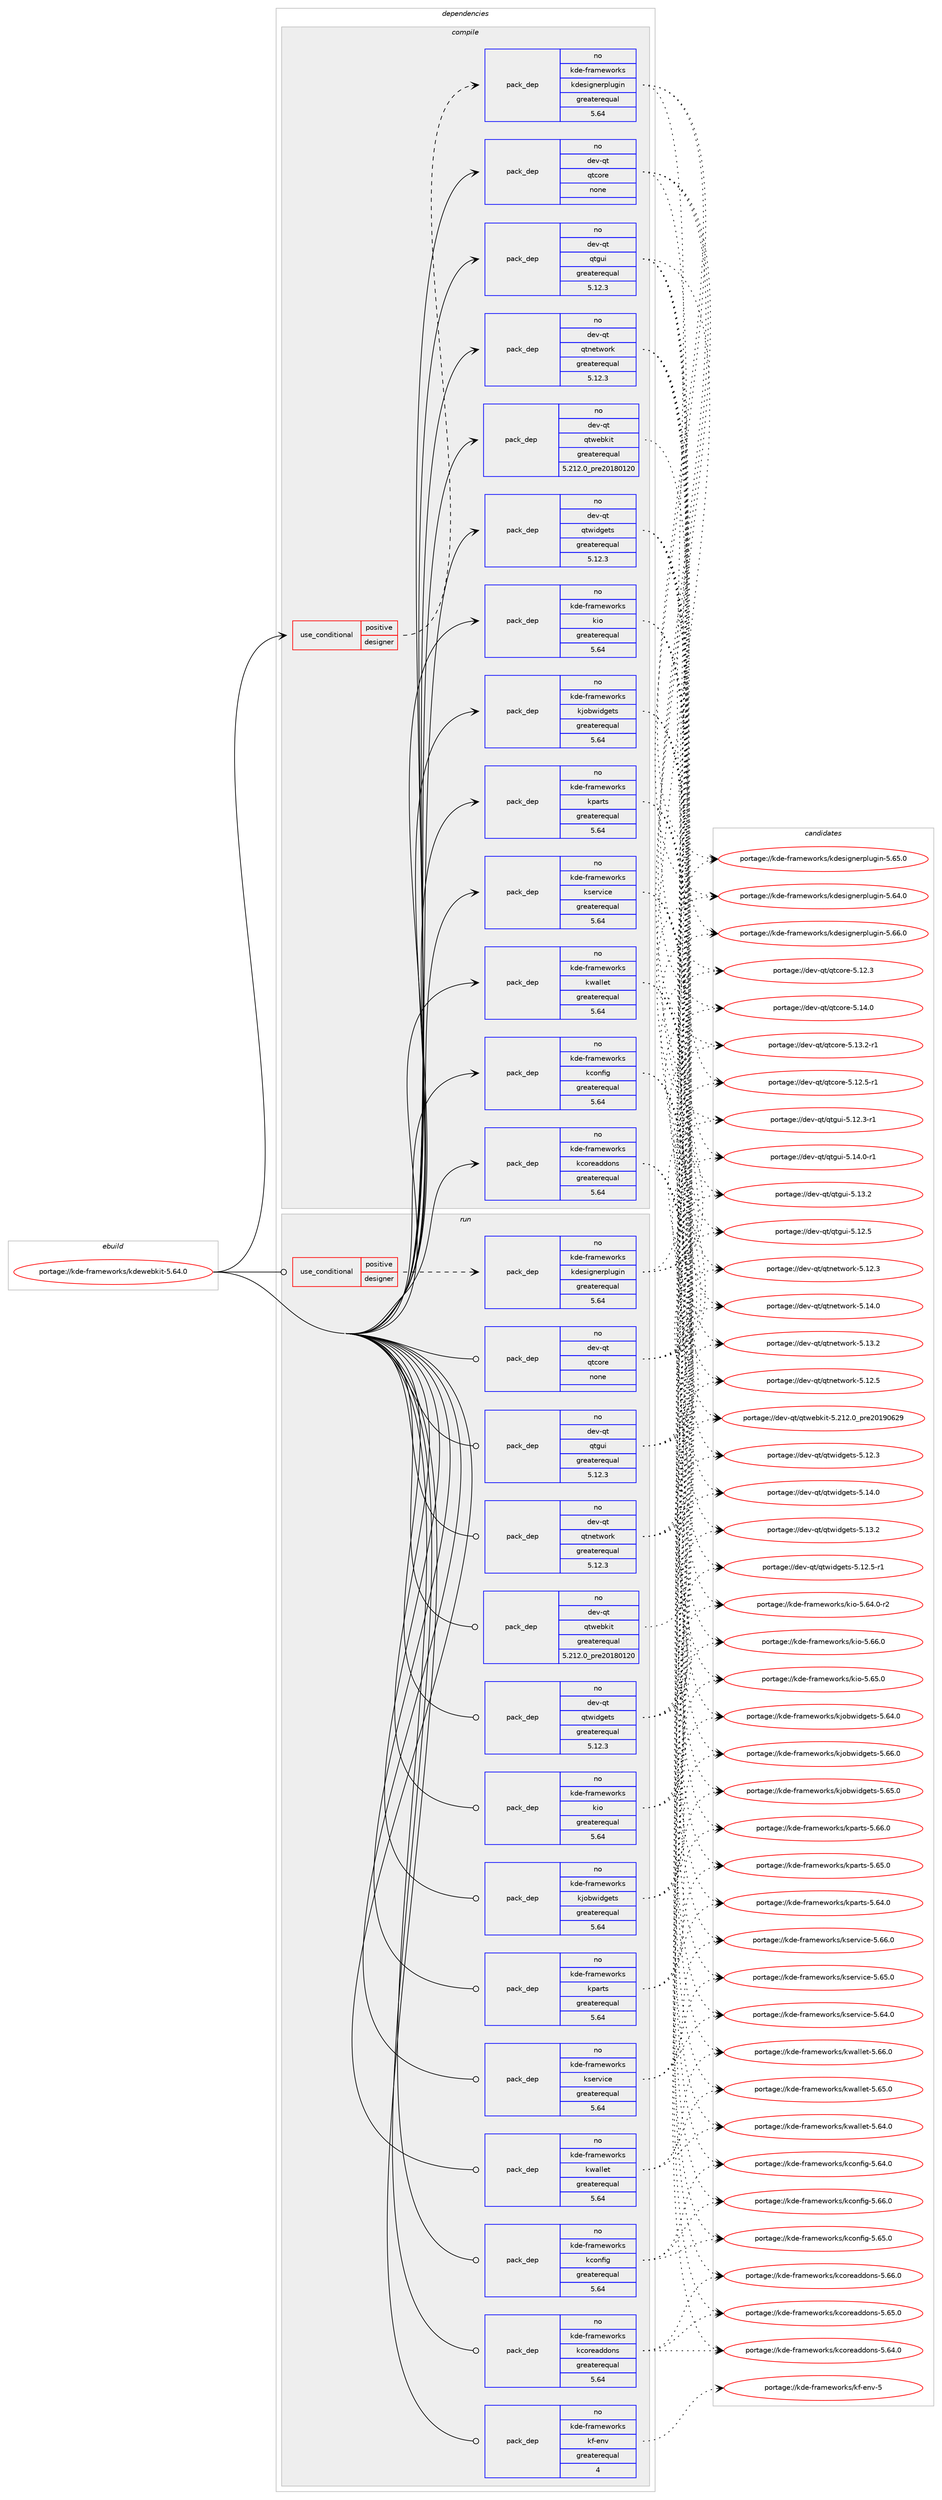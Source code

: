 digraph prolog {

# *************
# Graph options
# *************

newrank=true;
concentrate=true;
compound=true;
graph [rankdir=LR,fontname=Helvetica,fontsize=10,ranksep=1.5];#, ranksep=2.5, nodesep=0.2];
edge  [arrowhead=vee];
node  [fontname=Helvetica,fontsize=10];

# **********
# The ebuild
# **********

subgraph cluster_leftcol {
color=gray;
rank=same;
label=<<i>ebuild</i>>;
id [label="portage://kde-frameworks/kdewebkit-5.64.0", color=red, width=4, href="../kde-frameworks/kdewebkit-5.64.0.svg"];
}

# ****************
# The dependencies
# ****************

subgraph cluster_midcol {
color=gray;
label=<<i>dependencies</i>>;
subgraph cluster_compile {
fillcolor="#eeeeee";
style=filled;
label=<<i>compile</i>>;
subgraph cond55826 {
dependency249006 [label=<<TABLE BORDER="0" CELLBORDER="1" CELLSPACING="0" CELLPADDING="4"><TR><TD ROWSPAN="3" CELLPADDING="10">use_conditional</TD></TR><TR><TD>positive</TD></TR><TR><TD>designer</TD></TR></TABLE>>, shape=none, color=red];
subgraph pack189365 {
dependency249007 [label=<<TABLE BORDER="0" CELLBORDER="1" CELLSPACING="0" CELLPADDING="4" WIDTH="220"><TR><TD ROWSPAN="6" CELLPADDING="30">pack_dep</TD></TR><TR><TD WIDTH="110">no</TD></TR><TR><TD>kde-frameworks</TD></TR><TR><TD>kdesignerplugin</TD></TR><TR><TD>greaterequal</TD></TR><TR><TD>5.64</TD></TR></TABLE>>, shape=none, color=blue];
}
dependency249006:e -> dependency249007:w [weight=20,style="dashed",arrowhead="vee"];
}
id:e -> dependency249006:w [weight=20,style="solid",arrowhead="vee"];
subgraph pack189366 {
dependency249008 [label=<<TABLE BORDER="0" CELLBORDER="1" CELLSPACING="0" CELLPADDING="4" WIDTH="220"><TR><TD ROWSPAN="6" CELLPADDING="30">pack_dep</TD></TR><TR><TD WIDTH="110">no</TD></TR><TR><TD>dev-qt</TD></TR><TR><TD>qtcore</TD></TR><TR><TD>none</TD></TR><TR><TD></TD></TR></TABLE>>, shape=none, color=blue];
}
id:e -> dependency249008:w [weight=20,style="solid",arrowhead="vee"];
subgraph pack189367 {
dependency249009 [label=<<TABLE BORDER="0" CELLBORDER="1" CELLSPACING="0" CELLPADDING="4" WIDTH="220"><TR><TD ROWSPAN="6" CELLPADDING="30">pack_dep</TD></TR><TR><TD WIDTH="110">no</TD></TR><TR><TD>dev-qt</TD></TR><TR><TD>qtgui</TD></TR><TR><TD>greaterequal</TD></TR><TR><TD>5.12.3</TD></TR></TABLE>>, shape=none, color=blue];
}
id:e -> dependency249009:w [weight=20,style="solid",arrowhead="vee"];
subgraph pack189368 {
dependency249010 [label=<<TABLE BORDER="0" CELLBORDER="1" CELLSPACING="0" CELLPADDING="4" WIDTH="220"><TR><TD ROWSPAN="6" CELLPADDING="30">pack_dep</TD></TR><TR><TD WIDTH="110">no</TD></TR><TR><TD>dev-qt</TD></TR><TR><TD>qtnetwork</TD></TR><TR><TD>greaterequal</TD></TR><TR><TD>5.12.3</TD></TR></TABLE>>, shape=none, color=blue];
}
id:e -> dependency249010:w [weight=20,style="solid",arrowhead="vee"];
subgraph pack189369 {
dependency249011 [label=<<TABLE BORDER="0" CELLBORDER="1" CELLSPACING="0" CELLPADDING="4" WIDTH="220"><TR><TD ROWSPAN="6" CELLPADDING="30">pack_dep</TD></TR><TR><TD WIDTH="110">no</TD></TR><TR><TD>dev-qt</TD></TR><TR><TD>qtwebkit</TD></TR><TR><TD>greaterequal</TD></TR><TR><TD>5.212.0_pre20180120</TD></TR></TABLE>>, shape=none, color=blue];
}
id:e -> dependency249011:w [weight=20,style="solid",arrowhead="vee"];
subgraph pack189370 {
dependency249012 [label=<<TABLE BORDER="0" CELLBORDER="1" CELLSPACING="0" CELLPADDING="4" WIDTH="220"><TR><TD ROWSPAN="6" CELLPADDING="30">pack_dep</TD></TR><TR><TD WIDTH="110">no</TD></TR><TR><TD>dev-qt</TD></TR><TR><TD>qtwidgets</TD></TR><TR><TD>greaterequal</TD></TR><TR><TD>5.12.3</TD></TR></TABLE>>, shape=none, color=blue];
}
id:e -> dependency249012:w [weight=20,style="solid",arrowhead="vee"];
subgraph pack189371 {
dependency249013 [label=<<TABLE BORDER="0" CELLBORDER="1" CELLSPACING="0" CELLPADDING="4" WIDTH="220"><TR><TD ROWSPAN="6" CELLPADDING="30">pack_dep</TD></TR><TR><TD WIDTH="110">no</TD></TR><TR><TD>kde-frameworks</TD></TR><TR><TD>kconfig</TD></TR><TR><TD>greaterequal</TD></TR><TR><TD>5.64</TD></TR></TABLE>>, shape=none, color=blue];
}
id:e -> dependency249013:w [weight=20,style="solid",arrowhead="vee"];
subgraph pack189372 {
dependency249014 [label=<<TABLE BORDER="0" CELLBORDER="1" CELLSPACING="0" CELLPADDING="4" WIDTH="220"><TR><TD ROWSPAN="6" CELLPADDING="30">pack_dep</TD></TR><TR><TD WIDTH="110">no</TD></TR><TR><TD>kde-frameworks</TD></TR><TR><TD>kcoreaddons</TD></TR><TR><TD>greaterequal</TD></TR><TR><TD>5.64</TD></TR></TABLE>>, shape=none, color=blue];
}
id:e -> dependency249014:w [weight=20,style="solid",arrowhead="vee"];
subgraph pack189373 {
dependency249015 [label=<<TABLE BORDER="0" CELLBORDER="1" CELLSPACING="0" CELLPADDING="4" WIDTH="220"><TR><TD ROWSPAN="6" CELLPADDING="30">pack_dep</TD></TR><TR><TD WIDTH="110">no</TD></TR><TR><TD>kde-frameworks</TD></TR><TR><TD>kio</TD></TR><TR><TD>greaterequal</TD></TR><TR><TD>5.64</TD></TR></TABLE>>, shape=none, color=blue];
}
id:e -> dependency249015:w [weight=20,style="solid",arrowhead="vee"];
subgraph pack189374 {
dependency249016 [label=<<TABLE BORDER="0" CELLBORDER="1" CELLSPACING="0" CELLPADDING="4" WIDTH="220"><TR><TD ROWSPAN="6" CELLPADDING="30">pack_dep</TD></TR><TR><TD WIDTH="110">no</TD></TR><TR><TD>kde-frameworks</TD></TR><TR><TD>kjobwidgets</TD></TR><TR><TD>greaterequal</TD></TR><TR><TD>5.64</TD></TR></TABLE>>, shape=none, color=blue];
}
id:e -> dependency249016:w [weight=20,style="solid",arrowhead="vee"];
subgraph pack189375 {
dependency249017 [label=<<TABLE BORDER="0" CELLBORDER="1" CELLSPACING="0" CELLPADDING="4" WIDTH="220"><TR><TD ROWSPAN="6" CELLPADDING="30">pack_dep</TD></TR><TR><TD WIDTH="110">no</TD></TR><TR><TD>kde-frameworks</TD></TR><TR><TD>kparts</TD></TR><TR><TD>greaterequal</TD></TR><TR><TD>5.64</TD></TR></TABLE>>, shape=none, color=blue];
}
id:e -> dependency249017:w [weight=20,style="solid",arrowhead="vee"];
subgraph pack189376 {
dependency249018 [label=<<TABLE BORDER="0" CELLBORDER="1" CELLSPACING="0" CELLPADDING="4" WIDTH="220"><TR><TD ROWSPAN="6" CELLPADDING="30">pack_dep</TD></TR><TR><TD WIDTH="110">no</TD></TR><TR><TD>kde-frameworks</TD></TR><TR><TD>kservice</TD></TR><TR><TD>greaterequal</TD></TR><TR><TD>5.64</TD></TR></TABLE>>, shape=none, color=blue];
}
id:e -> dependency249018:w [weight=20,style="solid",arrowhead="vee"];
subgraph pack189377 {
dependency249019 [label=<<TABLE BORDER="0" CELLBORDER="1" CELLSPACING="0" CELLPADDING="4" WIDTH="220"><TR><TD ROWSPAN="6" CELLPADDING="30">pack_dep</TD></TR><TR><TD WIDTH="110">no</TD></TR><TR><TD>kde-frameworks</TD></TR><TR><TD>kwallet</TD></TR><TR><TD>greaterequal</TD></TR><TR><TD>5.64</TD></TR></TABLE>>, shape=none, color=blue];
}
id:e -> dependency249019:w [weight=20,style="solid",arrowhead="vee"];
}
subgraph cluster_compileandrun {
fillcolor="#eeeeee";
style=filled;
label=<<i>compile and run</i>>;
}
subgraph cluster_run {
fillcolor="#eeeeee";
style=filled;
label=<<i>run</i>>;
subgraph cond55827 {
dependency249020 [label=<<TABLE BORDER="0" CELLBORDER="1" CELLSPACING="0" CELLPADDING="4"><TR><TD ROWSPAN="3" CELLPADDING="10">use_conditional</TD></TR><TR><TD>positive</TD></TR><TR><TD>designer</TD></TR></TABLE>>, shape=none, color=red];
subgraph pack189378 {
dependency249021 [label=<<TABLE BORDER="0" CELLBORDER="1" CELLSPACING="0" CELLPADDING="4" WIDTH="220"><TR><TD ROWSPAN="6" CELLPADDING="30">pack_dep</TD></TR><TR><TD WIDTH="110">no</TD></TR><TR><TD>kde-frameworks</TD></TR><TR><TD>kdesignerplugin</TD></TR><TR><TD>greaterequal</TD></TR><TR><TD>5.64</TD></TR></TABLE>>, shape=none, color=blue];
}
dependency249020:e -> dependency249021:w [weight=20,style="dashed",arrowhead="vee"];
}
id:e -> dependency249020:w [weight=20,style="solid",arrowhead="odot"];
subgraph pack189379 {
dependency249022 [label=<<TABLE BORDER="0" CELLBORDER="1" CELLSPACING="0" CELLPADDING="4" WIDTH="220"><TR><TD ROWSPAN="6" CELLPADDING="30">pack_dep</TD></TR><TR><TD WIDTH="110">no</TD></TR><TR><TD>dev-qt</TD></TR><TR><TD>qtcore</TD></TR><TR><TD>none</TD></TR><TR><TD></TD></TR></TABLE>>, shape=none, color=blue];
}
id:e -> dependency249022:w [weight=20,style="solid",arrowhead="odot"];
subgraph pack189380 {
dependency249023 [label=<<TABLE BORDER="0" CELLBORDER="1" CELLSPACING="0" CELLPADDING="4" WIDTH="220"><TR><TD ROWSPAN="6" CELLPADDING="30">pack_dep</TD></TR><TR><TD WIDTH="110">no</TD></TR><TR><TD>dev-qt</TD></TR><TR><TD>qtgui</TD></TR><TR><TD>greaterequal</TD></TR><TR><TD>5.12.3</TD></TR></TABLE>>, shape=none, color=blue];
}
id:e -> dependency249023:w [weight=20,style="solid",arrowhead="odot"];
subgraph pack189381 {
dependency249024 [label=<<TABLE BORDER="0" CELLBORDER="1" CELLSPACING="0" CELLPADDING="4" WIDTH="220"><TR><TD ROWSPAN="6" CELLPADDING="30">pack_dep</TD></TR><TR><TD WIDTH="110">no</TD></TR><TR><TD>dev-qt</TD></TR><TR><TD>qtnetwork</TD></TR><TR><TD>greaterequal</TD></TR><TR><TD>5.12.3</TD></TR></TABLE>>, shape=none, color=blue];
}
id:e -> dependency249024:w [weight=20,style="solid",arrowhead="odot"];
subgraph pack189382 {
dependency249025 [label=<<TABLE BORDER="0" CELLBORDER="1" CELLSPACING="0" CELLPADDING="4" WIDTH="220"><TR><TD ROWSPAN="6" CELLPADDING="30">pack_dep</TD></TR><TR><TD WIDTH="110">no</TD></TR><TR><TD>dev-qt</TD></TR><TR><TD>qtwebkit</TD></TR><TR><TD>greaterequal</TD></TR><TR><TD>5.212.0_pre20180120</TD></TR></TABLE>>, shape=none, color=blue];
}
id:e -> dependency249025:w [weight=20,style="solid",arrowhead="odot"];
subgraph pack189383 {
dependency249026 [label=<<TABLE BORDER="0" CELLBORDER="1" CELLSPACING="0" CELLPADDING="4" WIDTH="220"><TR><TD ROWSPAN="6" CELLPADDING="30">pack_dep</TD></TR><TR><TD WIDTH="110">no</TD></TR><TR><TD>dev-qt</TD></TR><TR><TD>qtwidgets</TD></TR><TR><TD>greaterequal</TD></TR><TR><TD>5.12.3</TD></TR></TABLE>>, shape=none, color=blue];
}
id:e -> dependency249026:w [weight=20,style="solid",arrowhead="odot"];
subgraph pack189384 {
dependency249027 [label=<<TABLE BORDER="0" CELLBORDER="1" CELLSPACING="0" CELLPADDING="4" WIDTH="220"><TR><TD ROWSPAN="6" CELLPADDING="30">pack_dep</TD></TR><TR><TD WIDTH="110">no</TD></TR><TR><TD>kde-frameworks</TD></TR><TR><TD>kconfig</TD></TR><TR><TD>greaterequal</TD></TR><TR><TD>5.64</TD></TR></TABLE>>, shape=none, color=blue];
}
id:e -> dependency249027:w [weight=20,style="solid",arrowhead="odot"];
subgraph pack189385 {
dependency249028 [label=<<TABLE BORDER="0" CELLBORDER="1" CELLSPACING="0" CELLPADDING="4" WIDTH="220"><TR><TD ROWSPAN="6" CELLPADDING="30">pack_dep</TD></TR><TR><TD WIDTH="110">no</TD></TR><TR><TD>kde-frameworks</TD></TR><TR><TD>kcoreaddons</TD></TR><TR><TD>greaterequal</TD></TR><TR><TD>5.64</TD></TR></TABLE>>, shape=none, color=blue];
}
id:e -> dependency249028:w [weight=20,style="solid",arrowhead="odot"];
subgraph pack189386 {
dependency249029 [label=<<TABLE BORDER="0" CELLBORDER="1" CELLSPACING="0" CELLPADDING="4" WIDTH="220"><TR><TD ROWSPAN="6" CELLPADDING="30">pack_dep</TD></TR><TR><TD WIDTH="110">no</TD></TR><TR><TD>kde-frameworks</TD></TR><TR><TD>kf-env</TD></TR><TR><TD>greaterequal</TD></TR><TR><TD>4</TD></TR></TABLE>>, shape=none, color=blue];
}
id:e -> dependency249029:w [weight=20,style="solid",arrowhead="odot"];
subgraph pack189387 {
dependency249030 [label=<<TABLE BORDER="0" CELLBORDER="1" CELLSPACING="0" CELLPADDING="4" WIDTH="220"><TR><TD ROWSPAN="6" CELLPADDING="30">pack_dep</TD></TR><TR><TD WIDTH="110">no</TD></TR><TR><TD>kde-frameworks</TD></TR><TR><TD>kio</TD></TR><TR><TD>greaterequal</TD></TR><TR><TD>5.64</TD></TR></TABLE>>, shape=none, color=blue];
}
id:e -> dependency249030:w [weight=20,style="solid",arrowhead="odot"];
subgraph pack189388 {
dependency249031 [label=<<TABLE BORDER="0" CELLBORDER="1" CELLSPACING="0" CELLPADDING="4" WIDTH="220"><TR><TD ROWSPAN="6" CELLPADDING="30">pack_dep</TD></TR><TR><TD WIDTH="110">no</TD></TR><TR><TD>kde-frameworks</TD></TR><TR><TD>kjobwidgets</TD></TR><TR><TD>greaterequal</TD></TR><TR><TD>5.64</TD></TR></TABLE>>, shape=none, color=blue];
}
id:e -> dependency249031:w [weight=20,style="solid",arrowhead="odot"];
subgraph pack189389 {
dependency249032 [label=<<TABLE BORDER="0" CELLBORDER="1" CELLSPACING="0" CELLPADDING="4" WIDTH="220"><TR><TD ROWSPAN="6" CELLPADDING="30">pack_dep</TD></TR><TR><TD WIDTH="110">no</TD></TR><TR><TD>kde-frameworks</TD></TR><TR><TD>kparts</TD></TR><TR><TD>greaterequal</TD></TR><TR><TD>5.64</TD></TR></TABLE>>, shape=none, color=blue];
}
id:e -> dependency249032:w [weight=20,style="solid",arrowhead="odot"];
subgraph pack189390 {
dependency249033 [label=<<TABLE BORDER="0" CELLBORDER="1" CELLSPACING="0" CELLPADDING="4" WIDTH="220"><TR><TD ROWSPAN="6" CELLPADDING="30">pack_dep</TD></TR><TR><TD WIDTH="110">no</TD></TR><TR><TD>kde-frameworks</TD></TR><TR><TD>kservice</TD></TR><TR><TD>greaterequal</TD></TR><TR><TD>5.64</TD></TR></TABLE>>, shape=none, color=blue];
}
id:e -> dependency249033:w [weight=20,style="solid",arrowhead="odot"];
subgraph pack189391 {
dependency249034 [label=<<TABLE BORDER="0" CELLBORDER="1" CELLSPACING="0" CELLPADDING="4" WIDTH="220"><TR><TD ROWSPAN="6" CELLPADDING="30">pack_dep</TD></TR><TR><TD WIDTH="110">no</TD></TR><TR><TD>kde-frameworks</TD></TR><TR><TD>kwallet</TD></TR><TR><TD>greaterequal</TD></TR><TR><TD>5.64</TD></TR></TABLE>>, shape=none, color=blue];
}
id:e -> dependency249034:w [weight=20,style="solid",arrowhead="odot"];
}
}

# **************
# The candidates
# **************

subgraph cluster_choices {
rank=same;
color=gray;
label=<<i>candidates</i>>;

subgraph choice189365 {
color=black;
nodesep=1;
choice10710010145102114971091011191111141071154710710010111510510311010111411210811710310511045534654544648 [label="portage://kde-frameworks/kdesignerplugin-5.66.0", color=red, width=4,href="../kde-frameworks/kdesignerplugin-5.66.0.svg"];
choice10710010145102114971091011191111141071154710710010111510510311010111411210811710310511045534654534648 [label="portage://kde-frameworks/kdesignerplugin-5.65.0", color=red, width=4,href="../kde-frameworks/kdesignerplugin-5.65.0.svg"];
choice10710010145102114971091011191111141071154710710010111510510311010111411210811710310511045534654524648 [label="portage://kde-frameworks/kdesignerplugin-5.64.0", color=red, width=4,href="../kde-frameworks/kdesignerplugin-5.64.0.svg"];
dependency249007:e -> choice10710010145102114971091011191111141071154710710010111510510311010111411210811710310511045534654544648:w [style=dotted,weight="100"];
dependency249007:e -> choice10710010145102114971091011191111141071154710710010111510510311010111411210811710310511045534654534648:w [style=dotted,weight="100"];
dependency249007:e -> choice10710010145102114971091011191111141071154710710010111510510311010111411210811710310511045534654524648:w [style=dotted,weight="100"];
}
subgraph choice189366 {
color=black;
nodesep=1;
choice10010111845113116471131169911111410145534649524648 [label="portage://dev-qt/qtcore-5.14.0", color=red, width=4,href="../dev-qt/qtcore-5.14.0.svg"];
choice100101118451131164711311699111114101455346495146504511449 [label="portage://dev-qt/qtcore-5.13.2-r1", color=red, width=4,href="../dev-qt/qtcore-5.13.2-r1.svg"];
choice100101118451131164711311699111114101455346495046534511449 [label="portage://dev-qt/qtcore-5.12.5-r1", color=red, width=4,href="../dev-qt/qtcore-5.12.5-r1.svg"];
choice10010111845113116471131169911111410145534649504651 [label="portage://dev-qt/qtcore-5.12.3", color=red, width=4,href="../dev-qt/qtcore-5.12.3.svg"];
dependency249008:e -> choice10010111845113116471131169911111410145534649524648:w [style=dotted,weight="100"];
dependency249008:e -> choice100101118451131164711311699111114101455346495146504511449:w [style=dotted,weight="100"];
dependency249008:e -> choice100101118451131164711311699111114101455346495046534511449:w [style=dotted,weight="100"];
dependency249008:e -> choice10010111845113116471131169911111410145534649504651:w [style=dotted,weight="100"];
}
subgraph choice189367 {
color=black;
nodesep=1;
choice1001011184511311647113116103117105455346495246484511449 [label="portage://dev-qt/qtgui-5.14.0-r1", color=red, width=4,href="../dev-qt/qtgui-5.14.0-r1.svg"];
choice100101118451131164711311610311710545534649514650 [label="portage://dev-qt/qtgui-5.13.2", color=red, width=4,href="../dev-qt/qtgui-5.13.2.svg"];
choice100101118451131164711311610311710545534649504653 [label="portage://dev-qt/qtgui-5.12.5", color=red, width=4,href="../dev-qt/qtgui-5.12.5.svg"];
choice1001011184511311647113116103117105455346495046514511449 [label="portage://dev-qt/qtgui-5.12.3-r1", color=red, width=4,href="../dev-qt/qtgui-5.12.3-r1.svg"];
dependency249009:e -> choice1001011184511311647113116103117105455346495246484511449:w [style=dotted,weight="100"];
dependency249009:e -> choice100101118451131164711311610311710545534649514650:w [style=dotted,weight="100"];
dependency249009:e -> choice100101118451131164711311610311710545534649504653:w [style=dotted,weight="100"];
dependency249009:e -> choice1001011184511311647113116103117105455346495046514511449:w [style=dotted,weight="100"];
}
subgraph choice189368 {
color=black;
nodesep=1;
choice100101118451131164711311611010111611911111410745534649524648 [label="portage://dev-qt/qtnetwork-5.14.0", color=red, width=4,href="../dev-qt/qtnetwork-5.14.0.svg"];
choice100101118451131164711311611010111611911111410745534649514650 [label="portage://dev-qt/qtnetwork-5.13.2", color=red, width=4,href="../dev-qt/qtnetwork-5.13.2.svg"];
choice100101118451131164711311611010111611911111410745534649504653 [label="portage://dev-qt/qtnetwork-5.12.5", color=red, width=4,href="../dev-qt/qtnetwork-5.12.5.svg"];
choice100101118451131164711311611010111611911111410745534649504651 [label="portage://dev-qt/qtnetwork-5.12.3", color=red, width=4,href="../dev-qt/qtnetwork-5.12.3.svg"];
dependency249010:e -> choice100101118451131164711311611010111611911111410745534649524648:w [style=dotted,weight="100"];
dependency249010:e -> choice100101118451131164711311611010111611911111410745534649514650:w [style=dotted,weight="100"];
dependency249010:e -> choice100101118451131164711311611010111611911111410745534649504653:w [style=dotted,weight="100"];
dependency249010:e -> choice100101118451131164711311611010111611911111410745534649504651:w [style=dotted,weight="100"];
}
subgraph choice189369 {
color=black;
nodesep=1;
choice1001011184511311647113116119101981071051164553465049504648951121141015048495748545057 [label="portage://dev-qt/qtwebkit-5.212.0_pre20190629", color=red, width=4,href="../dev-qt/qtwebkit-5.212.0_pre20190629.svg"];
dependency249011:e -> choice1001011184511311647113116119101981071051164553465049504648951121141015048495748545057:w [style=dotted,weight="100"];
}
subgraph choice189370 {
color=black;
nodesep=1;
choice100101118451131164711311611910510010310111611545534649524648 [label="portage://dev-qt/qtwidgets-5.14.0", color=red, width=4,href="../dev-qt/qtwidgets-5.14.0.svg"];
choice100101118451131164711311611910510010310111611545534649514650 [label="portage://dev-qt/qtwidgets-5.13.2", color=red, width=4,href="../dev-qt/qtwidgets-5.13.2.svg"];
choice1001011184511311647113116119105100103101116115455346495046534511449 [label="portage://dev-qt/qtwidgets-5.12.5-r1", color=red, width=4,href="../dev-qt/qtwidgets-5.12.5-r1.svg"];
choice100101118451131164711311611910510010310111611545534649504651 [label="portage://dev-qt/qtwidgets-5.12.3", color=red, width=4,href="../dev-qt/qtwidgets-5.12.3.svg"];
dependency249012:e -> choice100101118451131164711311611910510010310111611545534649524648:w [style=dotted,weight="100"];
dependency249012:e -> choice100101118451131164711311611910510010310111611545534649514650:w [style=dotted,weight="100"];
dependency249012:e -> choice1001011184511311647113116119105100103101116115455346495046534511449:w [style=dotted,weight="100"];
dependency249012:e -> choice100101118451131164711311611910510010310111611545534649504651:w [style=dotted,weight="100"];
}
subgraph choice189371 {
color=black;
nodesep=1;
choice1071001014510211497109101119111114107115471079911111010210510345534654544648 [label="portage://kde-frameworks/kconfig-5.66.0", color=red, width=4,href="../kde-frameworks/kconfig-5.66.0.svg"];
choice1071001014510211497109101119111114107115471079911111010210510345534654534648 [label="portage://kde-frameworks/kconfig-5.65.0", color=red, width=4,href="../kde-frameworks/kconfig-5.65.0.svg"];
choice1071001014510211497109101119111114107115471079911111010210510345534654524648 [label="portage://kde-frameworks/kconfig-5.64.0", color=red, width=4,href="../kde-frameworks/kconfig-5.64.0.svg"];
dependency249013:e -> choice1071001014510211497109101119111114107115471079911111010210510345534654544648:w [style=dotted,weight="100"];
dependency249013:e -> choice1071001014510211497109101119111114107115471079911111010210510345534654534648:w [style=dotted,weight="100"];
dependency249013:e -> choice1071001014510211497109101119111114107115471079911111010210510345534654524648:w [style=dotted,weight="100"];
}
subgraph choice189372 {
color=black;
nodesep=1;
choice107100101451021149710910111911111410711547107991111141019710010011111011545534654544648 [label="portage://kde-frameworks/kcoreaddons-5.66.0", color=red, width=4,href="../kde-frameworks/kcoreaddons-5.66.0.svg"];
choice107100101451021149710910111911111410711547107991111141019710010011111011545534654534648 [label="portage://kde-frameworks/kcoreaddons-5.65.0", color=red, width=4,href="../kde-frameworks/kcoreaddons-5.65.0.svg"];
choice107100101451021149710910111911111410711547107991111141019710010011111011545534654524648 [label="portage://kde-frameworks/kcoreaddons-5.64.0", color=red, width=4,href="../kde-frameworks/kcoreaddons-5.64.0.svg"];
dependency249014:e -> choice107100101451021149710910111911111410711547107991111141019710010011111011545534654544648:w [style=dotted,weight="100"];
dependency249014:e -> choice107100101451021149710910111911111410711547107991111141019710010011111011545534654534648:w [style=dotted,weight="100"];
dependency249014:e -> choice107100101451021149710910111911111410711547107991111141019710010011111011545534654524648:w [style=dotted,weight="100"];
}
subgraph choice189373 {
color=black;
nodesep=1;
choice10710010145102114971091011191111141071154710710511145534654544648 [label="portage://kde-frameworks/kio-5.66.0", color=red, width=4,href="../kde-frameworks/kio-5.66.0.svg"];
choice10710010145102114971091011191111141071154710710511145534654534648 [label="portage://kde-frameworks/kio-5.65.0", color=red, width=4,href="../kde-frameworks/kio-5.65.0.svg"];
choice107100101451021149710910111911111410711547107105111455346545246484511450 [label="portage://kde-frameworks/kio-5.64.0-r2", color=red, width=4,href="../kde-frameworks/kio-5.64.0-r2.svg"];
dependency249015:e -> choice10710010145102114971091011191111141071154710710511145534654544648:w [style=dotted,weight="100"];
dependency249015:e -> choice10710010145102114971091011191111141071154710710511145534654534648:w [style=dotted,weight="100"];
dependency249015:e -> choice107100101451021149710910111911111410711547107105111455346545246484511450:w [style=dotted,weight="100"];
}
subgraph choice189374 {
color=black;
nodesep=1;
choice1071001014510211497109101119111114107115471071061119811910510010310111611545534654544648 [label="portage://kde-frameworks/kjobwidgets-5.66.0", color=red, width=4,href="../kde-frameworks/kjobwidgets-5.66.0.svg"];
choice1071001014510211497109101119111114107115471071061119811910510010310111611545534654534648 [label="portage://kde-frameworks/kjobwidgets-5.65.0", color=red, width=4,href="../kde-frameworks/kjobwidgets-5.65.0.svg"];
choice1071001014510211497109101119111114107115471071061119811910510010310111611545534654524648 [label="portage://kde-frameworks/kjobwidgets-5.64.0", color=red, width=4,href="../kde-frameworks/kjobwidgets-5.64.0.svg"];
dependency249016:e -> choice1071001014510211497109101119111114107115471071061119811910510010310111611545534654544648:w [style=dotted,weight="100"];
dependency249016:e -> choice1071001014510211497109101119111114107115471071061119811910510010310111611545534654534648:w [style=dotted,weight="100"];
dependency249016:e -> choice1071001014510211497109101119111114107115471071061119811910510010310111611545534654524648:w [style=dotted,weight="100"];
}
subgraph choice189375 {
color=black;
nodesep=1;
choice1071001014510211497109101119111114107115471071129711411611545534654544648 [label="portage://kde-frameworks/kparts-5.66.0", color=red, width=4,href="../kde-frameworks/kparts-5.66.0.svg"];
choice1071001014510211497109101119111114107115471071129711411611545534654534648 [label="portage://kde-frameworks/kparts-5.65.0", color=red, width=4,href="../kde-frameworks/kparts-5.65.0.svg"];
choice1071001014510211497109101119111114107115471071129711411611545534654524648 [label="portage://kde-frameworks/kparts-5.64.0", color=red, width=4,href="../kde-frameworks/kparts-5.64.0.svg"];
dependency249017:e -> choice1071001014510211497109101119111114107115471071129711411611545534654544648:w [style=dotted,weight="100"];
dependency249017:e -> choice1071001014510211497109101119111114107115471071129711411611545534654534648:w [style=dotted,weight="100"];
dependency249017:e -> choice1071001014510211497109101119111114107115471071129711411611545534654524648:w [style=dotted,weight="100"];
}
subgraph choice189376 {
color=black;
nodesep=1;
choice1071001014510211497109101119111114107115471071151011141181059910145534654544648 [label="portage://kde-frameworks/kservice-5.66.0", color=red, width=4,href="../kde-frameworks/kservice-5.66.0.svg"];
choice1071001014510211497109101119111114107115471071151011141181059910145534654534648 [label="portage://kde-frameworks/kservice-5.65.0", color=red, width=4,href="../kde-frameworks/kservice-5.65.0.svg"];
choice1071001014510211497109101119111114107115471071151011141181059910145534654524648 [label="portage://kde-frameworks/kservice-5.64.0", color=red, width=4,href="../kde-frameworks/kservice-5.64.0.svg"];
dependency249018:e -> choice1071001014510211497109101119111114107115471071151011141181059910145534654544648:w [style=dotted,weight="100"];
dependency249018:e -> choice1071001014510211497109101119111114107115471071151011141181059910145534654534648:w [style=dotted,weight="100"];
dependency249018:e -> choice1071001014510211497109101119111114107115471071151011141181059910145534654524648:w [style=dotted,weight="100"];
}
subgraph choice189377 {
color=black;
nodesep=1;
choice1071001014510211497109101119111114107115471071199710810810111645534654544648 [label="portage://kde-frameworks/kwallet-5.66.0", color=red, width=4,href="../kde-frameworks/kwallet-5.66.0.svg"];
choice1071001014510211497109101119111114107115471071199710810810111645534654534648 [label="portage://kde-frameworks/kwallet-5.65.0", color=red, width=4,href="../kde-frameworks/kwallet-5.65.0.svg"];
choice1071001014510211497109101119111114107115471071199710810810111645534654524648 [label="portage://kde-frameworks/kwallet-5.64.0", color=red, width=4,href="../kde-frameworks/kwallet-5.64.0.svg"];
dependency249019:e -> choice1071001014510211497109101119111114107115471071199710810810111645534654544648:w [style=dotted,weight="100"];
dependency249019:e -> choice1071001014510211497109101119111114107115471071199710810810111645534654534648:w [style=dotted,weight="100"];
dependency249019:e -> choice1071001014510211497109101119111114107115471071199710810810111645534654524648:w [style=dotted,weight="100"];
}
subgraph choice189378 {
color=black;
nodesep=1;
choice10710010145102114971091011191111141071154710710010111510510311010111411210811710310511045534654544648 [label="portage://kde-frameworks/kdesignerplugin-5.66.0", color=red, width=4,href="../kde-frameworks/kdesignerplugin-5.66.0.svg"];
choice10710010145102114971091011191111141071154710710010111510510311010111411210811710310511045534654534648 [label="portage://kde-frameworks/kdesignerplugin-5.65.0", color=red, width=4,href="../kde-frameworks/kdesignerplugin-5.65.0.svg"];
choice10710010145102114971091011191111141071154710710010111510510311010111411210811710310511045534654524648 [label="portage://kde-frameworks/kdesignerplugin-5.64.0", color=red, width=4,href="../kde-frameworks/kdesignerplugin-5.64.0.svg"];
dependency249021:e -> choice10710010145102114971091011191111141071154710710010111510510311010111411210811710310511045534654544648:w [style=dotted,weight="100"];
dependency249021:e -> choice10710010145102114971091011191111141071154710710010111510510311010111411210811710310511045534654534648:w [style=dotted,weight="100"];
dependency249021:e -> choice10710010145102114971091011191111141071154710710010111510510311010111411210811710310511045534654524648:w [style=dotted,weight="100"];
}
subgraph choice189379 {
color=black;
nodesep=1;
choice10010111845113116471131169911111410145534649524648 [label="portage://dev-qt/qtcore-5.14.0", color=red, width=4,href="../dev-qt/qtcore-5.14.0.svg"];
choice100101118451131164711311699111114101455346495146504511449 [label="portage://dev-qt/qtcore-5.13.2-r1", color=red, width=4,href="../dev-qt/qtcore-5.13.2-r1.svg"];
choice100101118451131164711311699111114101455346495046534511449 [label="portage://dev-qt/qtcore-5.12.5-r1", color=red, width=4,href="../dev-qt/qtcore-5.12.5-r1.svg"];
choice10010111845113116471131169911111410145534649504651 [label="portage://dev-qt/qtcore-5.12.3", color=red, width=4,href="../dev-qt/qtcore-5.12.3.svg"];
dependency249022:e -> choice10010111845113116471131169911111410145534649524648:w [style=dotted,weight="100"];
dependency249022:e -> choice100101118451131164711311699111114101455346495146504511449:w [style=dotted,weight="100"];
dependency249022:e -> choice100101118451131164711311699111114101455346495046534511449:w [style=dotted,weight="100"];
dependency249022:e -> choice10010111845113116471131169911111410145534649504651:w [style=dotted,weight="100"];
}
subgraph choice189380 {
color=black;
nodesep=1;
choice1001011184511311647113116103117105455346495246484511449 [label="portage://dev-qt/qtgui-5.14.0-r1", color=red, width=4,href="../dev-qt/qtgui-5.14.0-r1.svg"];
choice100101118451131164711311610311710545534649514650 [label="portage://dev-qt/qtgui-5.13.2", color=red, width=4,href="../dev-qt/qtgui-5.13.2.svg"];
choice100101118451131164711311610311710545534649504653 [label="portage://dev-qt/qtgui-5.12.5", color=red, width=4,href="../dev-qt/qtgui-5.12.5.svg"];
choice1001011184511311647113116103117105455346495046514511449 [label="portage://dev-qt/qtgui-5.12.3-r1", color=red, width=4,href="../dev-qt/qtgui-5.12.3-r1.svg"];
dependency249023:e -> choice1001011184511311647113116103117105455346495246484511449:w [style=dotted,weight="100"];
dependency249023:e -> choice100101118451131164711311610311710545534649514650:w [style=dotted,weight="100"];
dependency249023:e -> choice100101118451131164711311610311710545534649504653:w [style=dotted,weight="100"];
dependency249023:e -> choice1001011184511311647113116103117105455346495046514511449:w [style=dotted,weight="100"];
}
subgraph choice189381 {
color=black;
nodesep=1;
choice100101118451131164711311611010111611911111410745534649524648 [label="portage://dev-qt/qtnetwork-5.14.0", color=red, width=4,href="../dev-qt/qtnetwork-5.14.0.svg"];
choice100101118451131164711311611010111611911111410745534649514650 [label="portage://dev-qt/qtnetwork-5.13.2", color=red, width=4,href="../dev-qt/qtnetwork-5.13.2.svg"];
choice100101118451131164711311611010111611911111410745534649504653 [label="portage://dev-qt/qtnetwork-5.12.5", color=red, width=4,href="../dev-qt/qtnetwork-5.12.5.svg"];
choice100101118451131164711311611010111611911111410745534649504651 [label="portage://dev-qt/qtnetwork-5.12.3", color=red, width=4,href="../dev-qt/qtnetwork-5.12.3.svg"];
dependency249024:e -> choice100101118451131164711311611010111611911111410745534649524648:w [style=dotted,weight="100"];
dependency249024:e -> choice100101118451131164711311611010111611911111410745534649514650:w [style=dotted,weight="100"];
dependency249024:e -> choice100101118451131164711311611010111611911111410745534649504653:w [style=dotted,weight="100"];
dependency249024:e -> choice100101118451131164711311611010111611911111410745534649504651:w [style=dotted,weight="100"];
}
subgraph choice189382 {
color=black;
nodesep=1;
choice1001011184511311647113116119101981071051164553465049504648951121141015048495748545057 [label="portage://dev-qt/qtwebkit-5.212.0_pre20190629", color=red, width=4,href="../dev-qt/qtwebkit-5.212.0_pre20190629.svg"];
dependency249025:e -> choice1001011184511311647113116119101981071051164553465049504648951121141015048495748545057:w [style=dotted,weight="100"];
}
subgraph choice189383 {
color=black;
nodesep=1;
choice100101118451131164711311611910510010310111611545534649524648 [label="portage://dev-qt/qtwidgets-5.14.0", color=red, width=4,href="../dev-qt/qtwidgets-5.14.0.svg"];
choice100101118451131164711311611910510010310111611545534649514650 [label="portage://dev-qt/qtwidgets-5.13.2", color=red, width=4,href="../dev-qt/qtwidgets-5.13.2.svg"];
choice1001011184511311647113116119105100103101116115455346495046534511449 [label="portage://dev-qt/qtwidgets-5.12.5-r1", color=red, width=4,href="../dev-qt/qtwidgets-5.12.5-r1.svg"];
choice100101118451131164711311611910510010310111611545534649504651 [label="portage://dev-qt/qtwidgets-5.12.3", color=red, width=4,href="../dev-qt/qtwidgets-5.12.3.svg"];
dependency249026:e -> choice100101118451131164711311611910510010310111611545534649524648:w [style=dotted,weight="100"];
dependency249026:e -> choice100101118451131164711311611910510010310111611545534649514650:w [style=dotted,weight="100"];
dependency249026:e -> choice1001011184511311647113116119105100103101116115455346495046534511449:w [style=dotted,weight="100"];
dependency249026:e -> choice100101118451131164711311611910510010310111611545534649504651:w [style=dotted,weight="100"];
}
subgraph choice189384 {
color=black;
nodesep=1;
choice1071001014510211497109101119111114107115471079911111010210510345534654544648 [label="portage://kde-frameworks/kconfig-5.66.0", color=red, width=4,href="../kde-frameworks/kconfig-5.66.0.svg"];
choice1071001014510211497109101119111114107115471079911111010210510345534654534648 [label="portage://kde-frameworks/kconfig-5.65.0", color=red, width=4,href="../kde-frameworks/kconfig-5.65.0.svg"];
choice1071001014510211497109101119111114107115471079911111010210510345534654524648 [label="portage://kde-frameworks/kconfig-5.64.0", color=red, width=4,href="../kde-frameworks/kconfig-5.64.0.svg"];
dependency249027:e -> choice1071001014510211497109101119111114107115471079911111010210510345534654544648:w [style=dotted,weight="100"];
dependency249027:e -> choice1071001014510211497109101119111114107115471079911111010210510345534654534648:w [style=dotted,weight="100"];
dependency249027:e -> choice1071001014510211497109101119111114107115471079911111010210510345534654524648:w [style=dotted,weight="100"];
}
subgraph choice189385 {
color=black;
nodesep=1;
choice107100101451021149710910111911111410711547107991111141019710010011111011545534654544648 [label="portage://kde-frameworks/kcoreaddons-5.66.0", color=red, width=4,href="../kde-frameworks/kcoreaddons-5.66.0.svg"];
choice107100101451021149710910111911111410711547107991111141019710010011111011545534654534648 [label="portage://kde-frameworks/kcoreaddons-5.65.0", color=red, width=4,href="../kde-frameworks/kcoreaddons-5.65.0.svg"];
choice107100101451021149710910111911111410711547107991111141019710010011111011545534654524648 [label="portage://kde-frameworks/kcoreaddons-5.64.0", color=red, width=4,href="../kde-frameworks/kcoreaddons-5.64.0.svg"];
dependency249028:e -> choice107100101451021149710910111911111410711547107991111141019710010011111011545534654544648:w [style=dotted,weight="100"];
dependency249028:e -> choice107100101451021149710910111911111410711547107991111141019710010011111011545534654534648:w [style=dotted,weight="100"];
dependency249028:e -> choice107100101451021149710910111911111410711547107991111141019710010011111011545534654524648:w [style=dotted,weight="100"];
}
subgraph choice189386 {
color=black;
nodesep=1;
choice107100101451021149710910111911111410711547107102451011101184553 [label="portage://kde-frameworks/kf-env-5", color=red, width=4,href="../kde-frameworks/kf-env-5.svg"];
dependency249029:e -> choice107100101451021149710910111911111410711547107102451011101184553:w [style=dotted,weight="100"];
}
subgraph choice189387 {
color=black;
nodesep=1;
choice10710010145102114971091011191111141071154710710511145534654544648 [label="portage://kde-frameworks/kio-5.66.0", color=red, width=4,href="../kde-frameworks/kio-5.66.0.svg"];
choice10710010145102114971091011191111141071154710710511145534654534648 [label="portage://kde-frameworks/kio-5.65.0", color=red, width=4,href="../kde-frameworks/kio-5.65.0.svg"];
choice107100101451021149710910111911111410711547107105111455346545246484511450 [label="portage://kde-frameworks/kio-5.64.0-r2", color=red, width=4,href="../kde-frameworks/kio-5.64.0-r2.svg"];
dependency249030:e -> choice10710010145102114971091011191111141071154710710511145534654544648:w [style=dotted,weight="100"];
dependency249030:e -> choice10710010145102114971091011191111141071154710710511145534654534648:w [style=dotted,weight="100"];
dependency249030:e -> choice107100101451021149710910111911111410711547107105111455346545246484511450:w [style=dotted,weight="100"];
}
subgraph choice189388 {
color=black;
nodesep=1;
choice1071001014510211497109101119111114107115471071061119811910510010310111611545534654544648 [label="portage://kde-frameworks/kjobwidgets-5.66.0", color=red, width=4,href="../kde-frameworks/kjobwidgets-5.66.0.svg"];
choice1071001014510211497109101119111114107115471071061119811910510010310111611545534654534648 [label="portage://kde-frameworks/kjobwidgets-5.65.0", color=red, width=4,href="../kde-frameworks/kjobwidgets-5.65.0.svg"];
choice1071001014510211497109101119111114107115471071061119811910510010310111611545534654524648 [label="portage://kde-frameworks/kjobwidgets-5.64.0", color=red, width=4,href="../kde-frameworks/kjobwidgets-5.64.0.svg"];
dependency249031:e -> choice1071001014510211497109101119111114107115471071061119811910510010310111611545534654544648:w [style=dotted,weight="100"];
dependency249031:e -> choice1071001014510211497109101119111114107115471071061119811910510010310111611545534654534648:w [style=dotted,weight="100"];
dependency249031:e -> choice1071001014510211497109101119111114107115471071061119811910510010310111611545534654524648:w [style=dotted,weight="100"];
}
subgraph choice189389 {
color=black;
nodesep=1;
choice1071001014510211497109101119111114107115471071129711411611545534654544648 [label="portage://kde-frameworks/kparts-5.66.0", color=red, width=4,href="../kde-frameworks/kparts-5.66.0.svg"];
choice1071001014510211497109101119111114107115471071129711411611545534654534648 [label="portage://kde-frameworks/kparts-5.65.0", color=red, width=4,href="../kde-frameworks/kparts-5.65.0.svg"];
choice1071001014510211497109101119111114107115471071129711411611545534654524648 [label="portage://kde-frameworks/kparts-5.64.0", color=red, width=4,href="../kde-frameworks/kparts-5.64.0.svg"];
dependency249032:e -> choice1071001014510211497109101119111114107115471071129711411611545534654544648:w [style=dotted,weight="100"];
dependency249032:e -> choice1071001014510211497109101119111114107115471071129711411611545534654534648:w [style=dotted,weight="100"];
dependency249032:e -> choice1071001014510211497109101119111114107115471071129711411611545534654524648:w [style=dotted,weight="100"];
}
subgraph choice189390 {
color=black;
nodesep=1;
choice1071001014510211497109101119111114107115471071151011141181059910145534654544648 [label="portage://kde-frameworks/kservice-5.66.0", color=red, width=4,href="../kde-frameworks/kservice-5.66.0.svg"];
choice1071001014510211497109101119111114107115471071151011141181059910145534654534648 [label="portage://kde-frameworks/kservice-5.65.0", color=red, width=4,href="../kde-frameworks/kservice-5.65.0.svg"];
choice1071001014510211497109101119111114107115471071151011141181059910145534654524648 [label="portage://kde-frameworks/kservice-5.64.0", color=red, width=4,href="../kde-frameworks/kservice-5.64.0.svg"];
dependency249033:e -> choice1071001014510211497109101119111114107115471071151011141181059910145534654544648:w [style=dotted,weight="100"];
dependency249033:e -> choice1071001014510211497109101119111114107115471071151011141181059910145534654534648:w [style=dotted,weight="100"];
dependency249033:e -> choice1071001014510211497109101119111114107115471071151011141181059910145534654524648:w [style=dotted,weight="100"];
}
subgraph choice189391 {
color=black;
nodesep=1;
choice1071001014510211497109101119111114107115471071199710810810111645534654544648 [label="portage://kde-frameworks/kwallet-5.66.0", color=red, width=4,href="../kde-frameworks/kwallet-5.66.0.svg"];
choice1071001014510211497109101119111114107115471071199710810810111645534654534648 [label="portage://kde-frameworks/kwallet-5.65.0", color=red, width=4,href="../kde-frameworks/kwallet-5.65.0.svg"];
choice1071001014510211497109101119111114107115471071199710810810111645534654524648 [label="portage://kde-frameworks/kwallet-5.64.0", color=red, width=4,href="../kde-frameworks/kwallet-5.64.0.svg"];
dependency249034:e -> choice1071001014510211497109101119111114107115471071199710810810111645534654544648:w [style=dotted,weight="100"];
dependency249034:e -> choice1071001014510211497109101119111114107115471071199710810810111645534654534648:w [style=dotted,weight="100"];
dependency249034:e -> choice1071001014510211497109101119111114107115471071199710810810111645534654524648:w [style=dotted,weight="100"];
}
}

}
